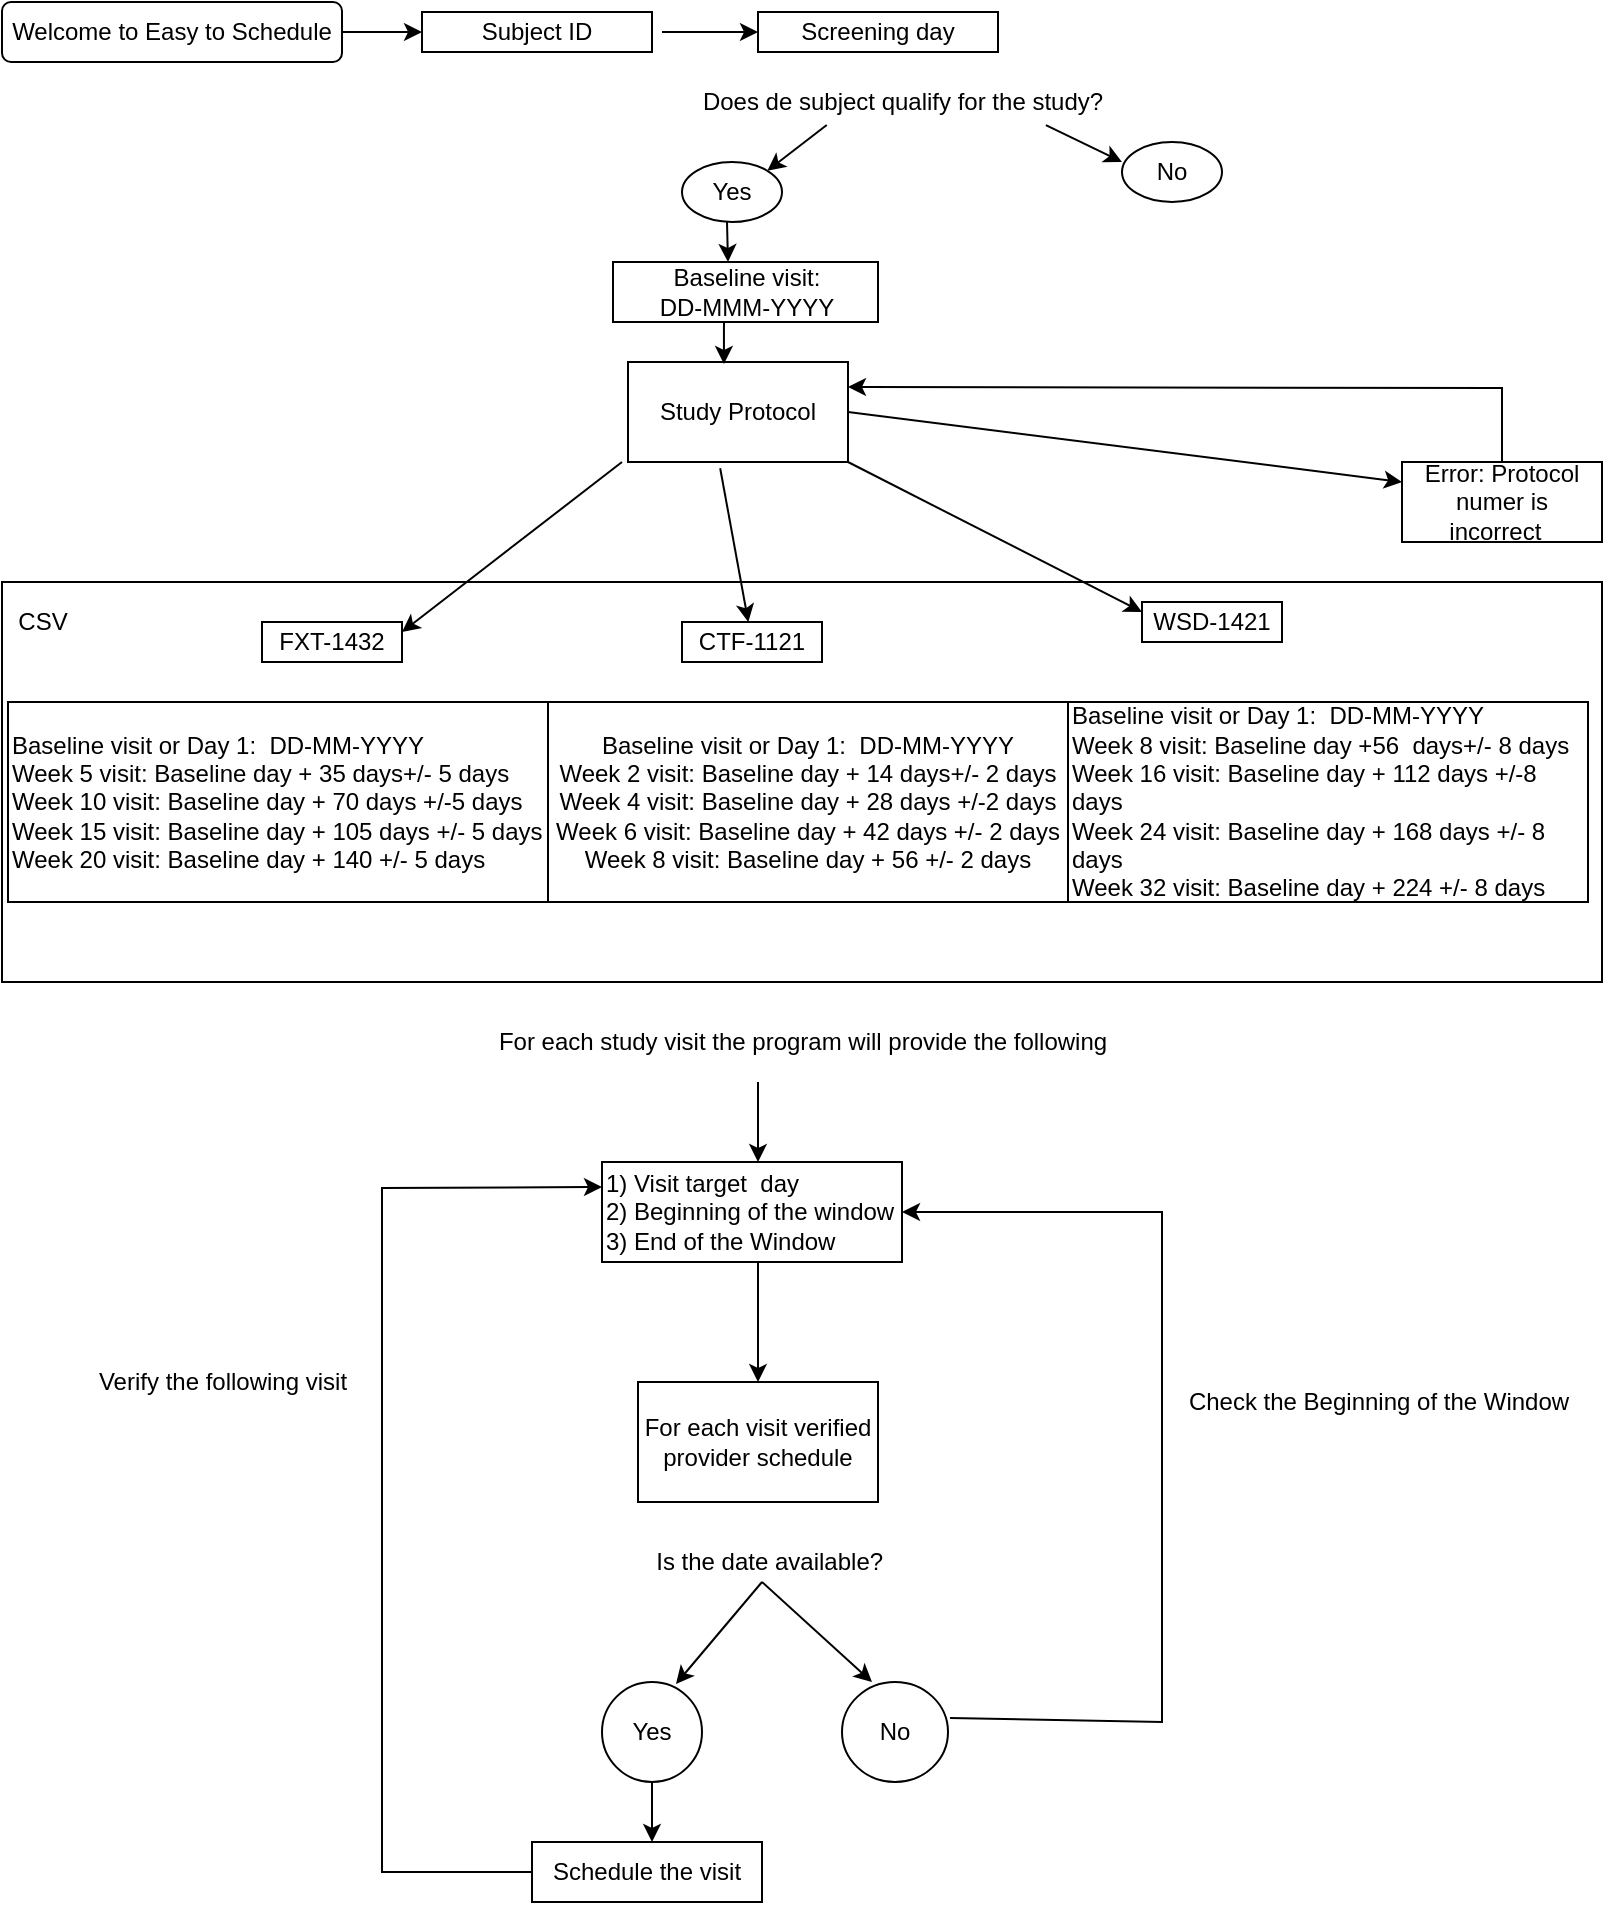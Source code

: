 <mxfile version="17.4.6" type="github">
  <diagram id="C5RBs43oDa-KdzZeNtuy" name="Page-1">
    <mxGraphModel dx="1642" dy="759" grid="1" gridSize="10" guides="1" tooltips="1" connect="1" arrows="1" fold="1" page="1" pageScale="1" pageWidth="827" pageHeight="1169" math="0" shadow="0">
      <root>
        <mxCell id="WIyWlLk6GJQsqaUBKTNV-0" />
        <mxCell id="WIyWlLk6GJQsqaUBKTNV-1" parent="WIyWlLk6GJQsqaUBKTNV-0" />
        <mxCell id="-W8P5x1OQqSnHpTh8xjm-21" value="" style="rounded=0;whiteSpace=wrap;html=1;" parent="WIyWlLk6GJQsqaUBKTNV-1" vertex="1">
          <mxGeometry x="-820" y="300" width="800" height="200" as="geometry" />
        </mxCell>
        <mxCell id="-W8P5x1OQqSnHpTh8xjm-0" value="Welcome to Easy to Schedule" style="rounded=1;whiteSpace=wrap;html=1;fontSize=12;glass=0;strokeWidth=1;shadow=0;" parent="WIyWlLk6GJQsqaUBKTNV-1" vertex="1">
          <mxGeometry x="-820" y="10" width="170" height="30" as="geometry" />
        </mxCell>
        <mxCell id="-W8P5x1OQqSnHpTh8xjm-1" value="Study Protocol" style="rounded=0;whiteSpace=wrap;html=1;" parent="WIyWlLk6GJQsqaUBKTNV-1" vertex="1">
          <mxGeometry x="-507" y="190" width="110" height="50" as="geometry" />
        </mxCell>
        <mxCell id="-W8P5x1OQqSnHpTh8xjm-2" value="CTF-1121" style="rounded=0;whiteSpace=wrap;html=1;" parent="WIyWlLk6GJQsqaUBKTNV-1" vertex="1">
          <mxGeometry x="-480" y="320" width="70" height="20" as="geometry" />
        </mxCell>
        <mxCell id="-W8P5x1OQqSnHpTh8xjm-3" value="WSD-1421" style="rounded=0;whiteSpace=wrap;html=1;" parent="WIyWlLk6GJQsqaUBKTNV-1" vertex="1">
          <mxGeometry x="-250" y="310" width="70" height="20" as="geometry" />
        </mxCell>
        <mxCell id="-W8P5x1OQqSnHpTh8xjm-4" value="Error: Protocol numer is incorrect&amp;nbsp;&amp;nbsp;" style="rounded=0;whiteSpace=wrap;html=1;" parent="WIyWlLk6GJQsqaUBKTNV-1" vertex="1">
          <mxGeometry x="-120" y="240" width="100" height="40" as="geometry" />
        </mxCell>
        <mxCell id="-W8P5x1OQqSnHpTh8xjm-5" value="" style="endArrow=classic;html=1;rounded=0;entryX=1;entryY=0.25;entryDx=0;entryDy=0;" parent="WIyWlLk6GJQsqaUBKTNV-1" target="-W8P5x1OQqSnHpTh8xjm-18" edge="1">
          <mxGeometry width="50" height="50" relative="1" as="geometry">
            <mxPoint x="-510" y="240" as="sourcePoint" />
            <mxPoint x="-570" y="310" as="targetPoint" />
            <Array as="points" />
          </mxGeometry>
        </mxCell>
        <mxCell id="-W8P5x1OQqSnHpTh8xjm-6" value="" style="endArrow=classic;html=1;rounded=0;exitX=0.419;exitY=1.062;exitDx=0;exitDy=0;exitPerimeter=0;" parent="WIyWlLk6GJQsqaUBKTNV-1" source="-W8P5x1OQqSnHpTh8xjm-1" target="-W8P5x1OQqSnHpTh8xjm-2" edge="1">
          <mxGeometry width="50" height="50" relative="1" as="geometry">
            <mxPoint x="-460" y="250" as="sourcePoint" />
            <mxPoint x="-482" y="190" as="targetPoint" />
          </mxGeometry>
        </mxCell>
        <mxCell id="-W8P5x1OQqSnHpTh8xjm-7" value="" style="endArrow=classic;html=1;rounded=0;exitX=1;exitY=1;exitDx=0;exitDy=0;entryX=0;entryY=0.25;entryDx=0;entryDy=0;" parent="WIyWlLk6GJQsqaUBKTNV-1" source="-W8P5x1OQqSnHpTh8xjm-1" target="-W8P5x1OQqSnHpTh8xjm-3" edge="1">
          <mxGeometry width="50" height="50" relative="1" as="geometry">
            <mxPoint x="-402" y="270" as="sourcePoint" />
            <mxPoint x="-397" y="300" as="targetPoint" />
          </mxGeometry>
        </mxCell>
        <mxCell id="-W8P5x1OQqSnHpTh8xjm-8" value="" style="endArrow=classic;html=1;rounded=0;exitX=1;exitY=0.5;exitDx=0;exitDy=0;entryX=0;entryY=0.25;entryDx=0;entryDy=0;" parent="WIyWlLk6GJQsqaUBKTNV-1" source="-W8P5x1OQqSnHpTh8xjm-1" target="-W8P5x1OQqSnHpTh8xjm-4" edge="1">
          <mxGeometry width="50" height="50" relative="1" as="geometry">
            <mxPoint x="-392" y="150" as="sourcePoint" />
            <mxPoint x="-330" y="250" as="targetPoint" />
          </mxGeometry>
        </mxCell>
        <mxCell id="-W8P5x1OQqSnHpTh8xjm-9" value="Subject ID" style="rounded=0;whiteSpace=wrap;html=1;" parent="WIyWlLk6GJQsqaUBKTNV-1" vertex="1">
          <mxGeometry x="-610" y="15" width="115" height="20" as="geometry" />
        </mxCell>
        <mxCell id="-W8P5x1OQqSnHpTh8xjm-10" value="" style="endArrow=classic;html=1;rounded=0;entryX=0.436;entryY=0.02;entryDx=0;entryDy=0;entryPerimeter=0;" parent="WIyWlLk6GJQsqaUBKTNV-1" target="-W8P5x1OQqSnHpTh8xjm-1" edge="1">
          <mxGeometry width="50" height="50" relative="1" as="geometry">
            <mxPoint x="-459" y="160" as="sourcePoint" />
            <mxPoint x="-292" y="440" as="targetPoint" />
          </mxGeometry>
        </mxCell>
        <mxCell id="-W8P5x1OQqSnHpTh8xjm-11" value="" style="endArrow=classic;html=1;rounded=0;exitX=1;exitY=0.5;exitDx=0;exitDy=0;entryX=0;entryY=0.5;entryDx=0;entryDy=0;" parent="WIyWlLk6GJQsqaUBKTNV-1" source="-W8P5x1OQqSnHpTh8xjm-0" target="-W8P5x1OQqSnHpTh8xjm-9" edge="1">
          <mxGeometry width="50" height="50" relative="1" as="geometry">
            <mxPoint x="-457" y="80" as="sourcePoint" />
            <mxPoint x="-457.5" y="100" as="targetPoint" />
          </mxGeometry>
        </mxCell>
        <mxCell id="-W8P5x1OQqSnHpTh8xjm-12" value="Baseline visit:&lt;br&gt;DD-MMM-YYYY" style="rounded=0;whiteSpace=wrap;html=1;" parent="WIyWlLk6GJQsqaUBKTNV-1" vertex="1">
          <mxGeometry x="-514.5" y="140" width="132.5" height="30" as="geometry" />
        </mxCell>
        <mxCell id="-W8P5x1OQqSnHpTh8xjm-13" value="" style="endArrow=classic;html=1;rounded=0;" parent="WIyWlLk6GJQsqaUBKTNV-1" edge="1">
          <mxGeometry width="50" height="50" relative="1" as="geometry">
            <mxPoint x="-457.5" y="120" as="sourcePoint" />
            <mxPoint x="-457" y="140" as="targetPoint" />
          </mxGeometry>
        </mxCell>
        <mxCell id="-W8P5x1OQqSnHpTh8xjm-15" value="&lt;span&gt;Baseline visit or Day 1: &amp;nbsp;DD-MM-YYYY&lt;/span&gt;&lt;br&gt;&lt;span&gt;Week 8 visit: Baseline day +56 &amp;nbsp;days+/- 8 days&lt;/span&gt;&lt;br&gt;&lt;span&gt;Week 16 visit: Baseline day + 112 days +/-8 days&lt;/span&gt;&lt;br&gt;&lt;span&gt;Week 24 visit: Baseline day + 168 days +/- 8 days&lt;/span&gt;&lt;br&gt;&lt;span&gt;Week 32 visit: Baseline day + 224&amp;nbsp;+/- 8 days&lt;/span&gt;" style="whiteSpace=wrap;html=1;align=left;" parent="WIyWlLk6GJQsqaUBKTNV-1" vertex="1">
          <mxGeometry x="-287" y="360" width="260" height="100" as="geometry" />
        </mxCell>
        <mxCell id="-W8P5x1OQqSnHpTh8xjm-16" value="&lt;span style=&quot;text-align: left&quot;&gt;Baseline visit or Day 1: &amp;nbsp;DD-MM-YYYY&lt;/span&gt;&lt;br style=&quot;text-align: left&quot;&gt;&lt;span style=&quot;text-align: left&quot;&gt;Week 2 visit: Baseline day + 14 days+/- 2 days&lt;/span&gt;&lt;br style=&quot;text-align: left&quot;&gt;&lt;span style=&quot;text-align: left&quot;&gt;Week 4 visit: Baseline day + 28 days +/-2 days&lt;/span&gt;&lt;br style=&quot;text-align: left&quot;&gt;&lt;span style=&quot;text-align: left&quot;&gt;Week 6 visit: Baseline day + 42 days +/- 2 days&lt;/span&gt;&lt;br style=&quot;text-align: left&quot;&gt;&lt;span style=&quot;text-align: left&quot;&gt;Week 8 visit: Baseline day + 56 +/- 2 days&lt;/span&gt;" style="rounded=0;whiteSpace=wrap;html=1;" parent="WIyWlLk6GJQsqaUBKTNV-1" vertex="1">
          <mxGeometry x="-547" y="360" width="260" height="100" as="geometry" />
        </mxCell>
        <mxCell id="-W8P5x1OQqSnHpTh8xjm-17" value="Baseline visit or Day 1: &amp;nbsp;DD-MM-YYYY&lt;br&gt;Week 5 visit: Baseline day + 35 days+/- 5 days&lt;br&gt;Week 10 visit: Baseline day + 70 days +/-5 days&lt;br&gt;Week 15 visit: Baseline day + 105 days +/- 5 days&lt;br&gt;Week 20 visit: Baseline day + 140 +/- 5 days" style="rounded=0;whiteSpace=wrap;html=1;align=left;" parent="WIyWlLk6GJQsqaUBKTNV-1" vertex="1">
          <mxGeometry x="-817" y="360" width="270" height="100" as="geometry" />
        </mxCell>
        <mxCell id="-W8P5x1OQqSnHpTh8xjm-18" value="FXT-1432" style="rounded=0;whiteSpace=wrap;html=1;" parent="WIyWlLk6GJQsqaUBKTNV-1" vertex="1">
          <mxGeometry x="-690" y="320" width="70" height="20" as="geometry" />
        </mxCell>
        <mxCell id="-W8P5x1OQqSnHpTh8xjm-19" value="" style="endArrow=classic;html=1;rounded=0;exitX=0.5;exitY=0;exitDx=0;exitDy=0;entryX=1;entryY=0.25;entryDx=0;entryDy=0;" parent="WIyWlLk6GJQsqaUBKTNV-1" source="-W8P5x1OQqSnHpTh8xjm-4" target="-W8P5x1OQqSnHpTh8xjm-1" edge="1">
          <mxGeometry width="50" height="50" relative="1" as="geometry">
            <mxPoint x="-300" y="210" as="sourcePoint" />
            <mxPoint x="-390" y="200" as="targetPoint" />
            <Array as="points">
              <mxPoint x="-70" y="203" />
            </Array>
          </mxGeometry>
        </mxCell>
        <mxCell id="-W8P5x1OQqSnHpTh8xjm-22" value="CSV" style="text;html=1;resizable=0;autosize=1;align=center;verticalAlign=middle;points=[];fillColor=none;strokeColor=none;rounded=0;" parent="WIyWlLk6GJQsqaUBKTNV-1" vertex="1">
          <mxGeometry x="-820" y="310" width="40" height="20" as="geometry" />
        </mxCell>
        <mxCell id="-W8P5x1OQqSnHpTh8xjm-38" value="Screening day" style="whiteSpace=wrap;html=1;" parent="WIyWlLk6GJQsqaUBKTNV-1" vertex="1">
          <mxGeometry x="-442" y="15" width="120" height="20" as="geometry" />
        </mxCell>
        <mxCell id="-W8P5x1OQqSnHpTh8xjm-40" value="Does de subject qualify for the study?" style="text;html=1;resizable=0;autosize=1;align=center;verticalAlign=middle;points=[];fillColor=none;strokeColor=none;rounded=0;" parent="WIyWlLk6GJQsqaUBKTNV-1" vertex="1">
          <mxGeometry x="-480" y="50" width="220" height="20" as="geometry" />
        </mxCell>
        <mxCell id="-W8P5x1OQqSnHpTh8xjm-41" value="" style="endArrow=classic;html=1;rounded=0;entryX=0;entryY=0.5;entryDx=0;entryDy=0;" parent="WIyWlLk6GJQsqaUBKTNV-1" target="-W8P5x1OQqSnHpTh8xjm-38" edge="1">
          <mxGeometry width="50" height="50" relative="1" as="geometry">
            <mxPoint x="-490" y="25" as="sourcePoint" />
            <mxPoint x="-480" y="310" as="targetPoint" />
          </mxGeometry>
        </mxCell>
        <mxCell id="-W8P5x1OQqSnHpTh8xjm-42" value="No" style="ellipse;whiteSpace=wrap;html=1;" parent="WIyWlLk6GJQsqaUBKTNV-1" vertex="1">
          <mxGeometry x="-260" y="80" width="50" height="30" as="geometry" />
        </mxCell>
        <mxCell id="-W8P5x1OQqSnHpTh8xjm-43" value="Yes" style="ellipse;whiteSpace=wrap;html=1;" parent="WIyWlLk6GJQsqaUBKTNV-1" vertex="1">
          <mxGeometry x="-480" y="90" width="50" height="30" as="geometry" />
        </mxCell>
        <mxCell id="-W8P5x1OQqSnHpTh8xjm-44" value="" style="endArrow=classic;html=1;rounded=0;exitX=0.827;exitY=1.076;exitDx=0;exitDy=0;exitPerimeter=0;" parent="WIyWlLk6GJQsqaUBKTNV-1" source="-W8P5x1OQqSnHpTh8xjm-40" edge="1">
          <mxGeometry width="50" height="50" relative="1" as="geometry">
            <mxPoint x="-360" y="120" as="sourcePoint" />
            <mxPoint x="-260" y="90" as="targetPoint" />
          </mxGeometry>
        </mxCell>
        <mxCell id="-W8P5x1OQqSnHpTh8xjm-45" value="" style="endArrow=classic;html=1;rounded=0;entryX=1;entryY=0;entryDx=0;entryDy=0;exitX=0.329;exitY=1.076;exitDx=0;exitDy=0;exitPerimeter=0;" parent="WIyWlLk6GJQsqaUBKTNV-1" source="-W8P5x1OQqSnHpTh8xjm-40" target="-W8P5x1OQqSnHpTh8xjm-43" edge="1">
          <mxGeometry width="50" height="50" relative="1" as="geometry">
            <mxPoint x="-410" y="80" as="sourcePoint" />
            <mxPoint x="-455" y="180" as="targetPoint" />
          </mxGeometry>
        </mxCell>
        <mxCell id="-W8P5x1OQqSnHpTh8xjm-46" value="For each study visit the program will provide the following" style="text;html=1;align=center;verticalAlign=middle;resizable=0;points=[];autosize=1;strokeColor=none;fillColor=none;" parent="WIyWlLk6GJQsqaUBKTNV-1" vertex="1">
          <mxGeometry x="-580" y="520" width="320" height="20" as="geometry" />
        </mxCell>
        <mxCell id="-W8P5x1OQqSnHpTh8xjm-47" value="" style="endArrow=classic;html=1;rounded=0;" parent="WIyWlLk6GJQsqaUBKTNV-1" edge="1">
          <mxGeometry width="50" height="50" relative="1" as="geometry">
            <mxPoint x="-442" y="550" as="sourcePoint" />
            <mxPoint x="-442" y="590" as="targetPoint" />
          </mxGeometry>
        </mxCell>
        <mxCell id="-W8P5x1OQqSnHpTh8xjm-48" value="1) Visit target &amp;nbsp;day&lt;br&gt;2) Beginning of the window&lt;br&gt;3) End of the Window" style="whiteSpace=wrap;html=1;align=left;" parent="WIyWlLk6GJQsqaUBKTNV-1" vertex="1">
          <mxGeometry x="-520" y="590" width="150" height="50" as="geometry" />
        </mxCell>
        <mxCell id="-W8P5x1OQqSnHpTh8xjm-49" value="For each visit verified provider schedule" style="rounded=0;whiteSpace=wrap;html=1;" parent="WIyWlLk6GJQsqaUBKTNV-1" vertex="1">
          <mxGeometry x="-502" y="700" width="120" height="60" as="geometry" />
        </mxCell>
        <mxCell id="-W8P5x1OQqSnHpTh8xjm-50" value="" style="endArrow=classic;html=1;rounded=0;entryX=0.5;entryY=0;entryDx=0;entryDy=0;" parent="WIyWlLk6GJQsqaUBKTNV-1" target="-W8P5x1OQqSnHpTh8xjm-49" edge="1">
          <mxGeometry width="50" height="50" relative="1" as="geometry">
            <mxPoint x="-442" y="640" as="sourcePoint" />
            <mxPoint x="-270" y="670" as="targetPoint" />
            <Array as="points" />
          </mxGeometry>
        </mxCell>
        <mxCell id="-W8P5x1OQqSnHpTh8xjm-61" value="" style="endArrow=classic;html=1;rounded=0;entryX=0.283;entryY=0;entryDx=0;entryDy=0;entryPerimeter=0;" parent="WIyWlLk6GJQsqaUBKTNV-1" target="-W8P5x1OQqSnHpTh8xjm-66" edge="1">
          <mxGeometry width="50" height="50" relative="1" as="geometry">
            <mxPoint x="-440" y="800" as="sourcePoint" />
            <mxPoint x="-390" y="850" as="targetPoint" />
          </mxGeometry>
        </mxCell>
        <mxCell id="-W8P5x1OQqSnHpTh8xjm-62" value="" style="endArrow=classic;html=1;rounded=0;entryX=0.74;entryY=0.02;entryDx=0;entryDy=0;entryPerimeter=0;" parent="WIyWlLk6GJQsqaUBKTNV-1" target="-W8P5x1OQqSnHpTh8xjm-64" edge="1">
          <mxGeometry width="50" height="50" relative="1" as="geometry">
            <mxPoint x="-440" y="800" as="sourcePoint" />
            <mxPoint x="-480" y="850" as="targetPoint" />
          </mxGeometry>
        </mxCell>
        <mxCell id="-W8P5x1OQqSnHpTh8xjm-63" value="Is the date available?&amp;nbsp;" style="text;html=1;resizable=0;autosize=1;align=center;verticalAlign=middle;points=[];fillColor=none;strokeColor=none;rounded=0;" parent="WIyWlLk6GJQsqaUBKTNV-1" vertex="1">
          <mxGeometry x="-500" y="780" width="130" height="20" as="geometry" />
        </mxCell>
        <mxCell id="-W8P5x1OQqSnHpTh8xjm-64" value="Yes" style="ellipse;whiteSpace=wrap;html=1;" parent="WIyWlLk6GJQsqaUBKTNV-1" vertex="1">
          <mxGeometry x="-520" y="850" width="50" height="50" as="geometry" />
        </mxCell>
        <mxCell id="-W8P5x1OQqSnHpTh8xjm-65" value="" style="endArrow=classic;html=1;rounded=0;exitX=0;exitY=0.5;exitDx=0;exitDy=0;entryX=0;entryY=0.25;entryDx=0;entryDy=0;" parent="WIyWlLk6GJQsqaUBKTNV-1" source="-W8P5x1OQqSnHpTh8xjm-72" target="-W8P5x1OQqSnHpTh8xjm-48" edge="1">
          <mxGeometry width="50" height="50" relative="1" as="geometry">
            <mxPoint x="-410" y="710" as="sourcePoint" />
            <mxPoint x="-680" y="900" as="targetPoint" />
            <Array as="points">
              <mxPoint x="-630" y="945" />
              <mxPoint x="-630" y="760" />
              <mxPoint x="-630" y="603" />
            </Array>
          </mxGeometry>
        </mxCell>
        <mxCell id="-W8P5x1OQqSnHpTh8xjm-66" value="No" style="ellipse;whiteSpace=wrap;html=1;" parent="WIyWlLk6GJQsqaUBKTNV-1" vertex="1">
          <mxGeometry x="-400" y="850" width="53" height="50" as="geometry" />
        </mxCell>
        <mxCell id="-W8P5x1OQqSnHpTh8xjm-67" value="" style="endArrow=classic;html=1;rounded=0;exitX=1.019;exitY=0.36;exitDx=0;exitDy=0;exitPerimeter=0;entryX=1;entryY=0.5;entryDx=0;entryDy=0;" parent="WIyWlLk6GJQsqaUBKTNV-1" source="-W8P5x1OQqSnHpTh8xjm-66" target="-W8P5x1OQqSnHpTh8xjm-48" edge="1">
          <mxGeometry width="50" height="50" relative="1" as="geometry">
            <mxPoint x="-410" y="710" as="sourcePoint" />
            <mxPoint x="-360" y="660" as="targetPoint" />
            <Array as="points">
              <mxPoint x="-240" y="870" />
              <mxPoint x="-240" y="615" />
            </Array>
          </mxGeometry>
        </mxCell>
        <mxCell id="-W8P5x1OQqSnHpTh8xjm-69" value="Check the Beginning of the Window" style="text;html=1;resizable=0;autosize=1;align=center;verticalAlign=middle;points=[];fillColor=none;strokeColor=none;rounded=0;" parent="WIyWlLk6GJQsqaUBKTNV-1" vertex="1">
          <mxGeometry x="-237" y="700" width="210" height="20" as="geometry" />
        </mxCell>
        <mxCell id="-W8P5x1OQqSnHpTh8xjm-71" value="" style="endArrow=classic;html=1;rounded=0;exitX=0.5;exitY=1;exitDx=0;exitDy=0;" parent="WIyWlLk6GJQsqaUBKTNV-1" source="-W8P5x1OQqSnHpTh8xjm-64" edge="1">
          <mxGeometry width="50" height="50" relative="1" as="geometry">
            <mxPoint x="-410" y="710" as="sourcePoint" />
            <mxPoint x="-495" y="930" as="targetPoint" />
          </mxGeometry>
        </mxCell>
        <mxCell id="-W8P5x1OQqSnHpTh8xjm-72" value="Schedule the visit" style="rounded=0;whiteSpace=wrap;html=1;" parent="WIyWlLk6GJQsqaUBKTNV-1" vertex="1">
          <mxGeometry x="-555" y="930" width="115" height="30" as="geometry" />
        </mxCell>
        <mxCell id="-W8P5x1OQqSnHpTh8xjm-73" value="Verify the following visit" style="text;html=1;align=center;verticalAlign=middle;resizable=0;points=[];autosize=1;strokeColor=none;fillColor=none;" parent="WIyWlLk6GJQsqaUBKTNV-1" vertex="1">
          <mxGeometry x="-780" y="690" width="140" height="20" as="geometry" />
        </mxCell>
      </root>
    </mxGraphModel>
  </diagram>
</mxfile>
